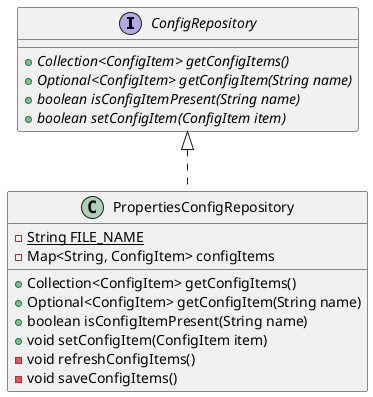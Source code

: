 @startuml

interface ConfigRepository {
    +{abstract}Collection<ConfigItem> getConfigItems()
    +{abstract}Optional<ConfigItem> getConfigItem(String name)
    +{abstract}boolean isConfigItemPresent(String name)
    +{abstract}boolean setConfigItem(ConfigItem item)
}

class PropertiesConfigRepository {
    -{static}String FILE_NAME
    -Map<String, ConfigItem> configItems
    +Collection<ConfigItem> getConfigItems()
    +Optional<ConfigItem> getConfigItem(String name)
    +boolean isConfigItemPresent(String name)
    +void setConfigItem(ConfigItem item)
    -void refreshConfigItems()
    -void saveConfigItems()
}

ConfigRepository <|.. PropertiesConfigRepository

@enduml